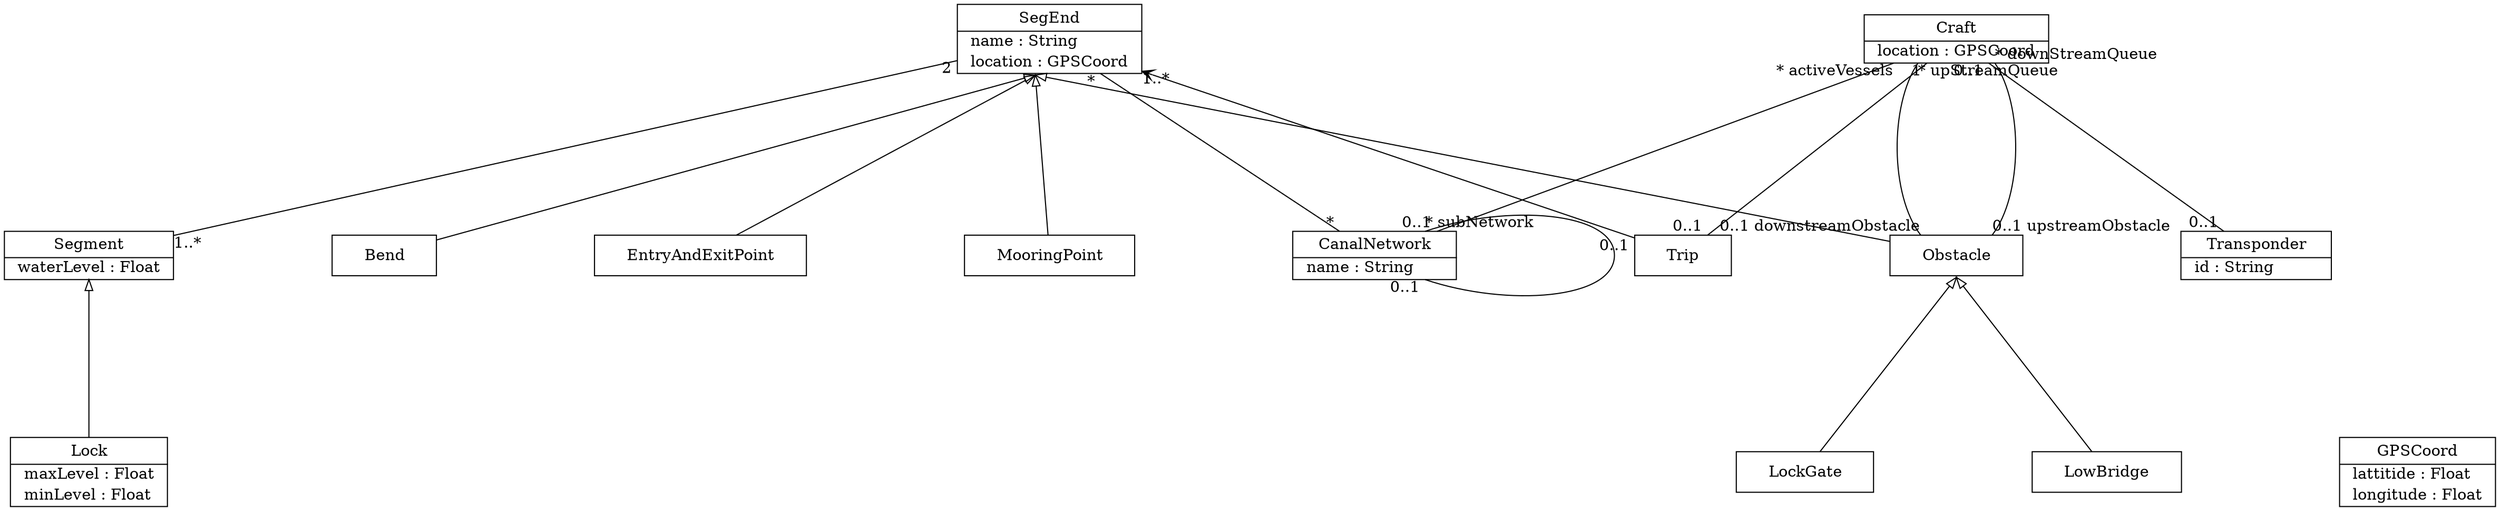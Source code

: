 // Code generated by Umple 1.33.0.6934.a386b0a58

digraph "IncreaseClassSep" {
  rankdir="BT"
  node [ratio="auto" shape=record margin=0; href="javascript:Action.selectClass(&quot;\N&quot;);"];
nodesep =2.0;ranksep =2.0;
  // Class: CanalNetwork
  "CanalNetwork" [shape=plaintext margin=0 label=<<table border="1" cellspacing="0" cellborder="0" cellpadding="2"><tr><td cellpadding="4">    CanalNetwork    </td></tr><hr/><tr><td align="left" href="" title="String name&#13;">  name : String  </td></tr></table>>,
   tooltip="class CanalNetwork
"];

  // Class: SegEnd
  "SegEnd" [shape=plaintext margin=0 label=<<table border="1" cellspacing="0" cellborder="0" cellpadding="2"><tr><td cellpadding="4">    SegEnd    </td></tr><hr/><tr><td align="left" href="" title="String name&#13;">  name : String  </td></tr><tr><td align="left" href="" title="GPSCoord location&#13;">  location : GPSCoord  </td></tr></table>>,
   tooltip="class SegEnd
"];

  // Class: Segment
  "Segment" [shape=plaintext margin=0 label=<<table border="1" cellspacing="0" cellborder="0" cellpadding="2"><tr><td cellpadding="4">    Segment    </td></tr><hr/><tr><td align="left" href="" title="Float waterLevel&#13;m above sea level&#13;">  waterLevel : Float  </td></tr></table>>,
   tooltip="class Segment
"];

  // Class: Lock
  "Lock" [shape=plaintext margin=0 label=<<table border="1" cellspacing="0" cellborder="0" cellpadding="2"><tr><td cellpadding="4">    Lock    </td></tr><hr/><tr><td align="left" href="" title="Float maxLevel&#13;">  maxLevel : Float  </td></tr><tr><td align="left" href="" title="Float minLevel&#13;">  minLevel : Float  </td></tr></table>>,
   tooltip="class Lock
"];
  "Lock" -> "Segment" [arrowhead="empty"; samehead="gen"];


  // Class: Bend
  "Bend" [shape=plaintext margin=0 label=<<table border="1" cellspacing="0" cellborder="0" cellpadding="10"><tr><td>    Bend    </td></tr></table>>,
   tooltip="class Bend
"];
  "Bend" -> "SegEnd" [arrowhead="empty"; samehead="gen"];


  // Class: EntryAndExitPoint
  "EntryAndExitPoint" [shape=plaintext margin=0 label=<<table border="1" cellspacing="0" cellborder="0" cellpadding="10"><tr><td>    EntryAndExitPoint    </td></tr></table>>,
   tooltip="class EntryAndExitPoint
"];
  "EntryAndExitPoint" -> "SegEnd" [arrowhead="empty"; samehead="gen"];


  // Class: MooringPoint
  "MooringPoint" [shape=plaintext margin=0 label=<<table border="1" cellspacing="0" cellborder="0" cellpadding="10"><tr><td>    MooringPoint    </td></tr></table>>,
   tooltip="class MooringPoint
"];
  "MooringPoint" -> "SegEnd" [arrowhead="empty"; samehead="gen"];


  // Class: Obstacle
  "Obstacle" [shape=plaintext margin=0 label=<<table border="1" cellspacing="0" cellborder="0" cellpadding="10"><tr><td>    Obstacle    </td></tr></table>>,
   tooltip="class Obstacle
"];
  "Obstacle" -> "SegEnd" [arrowhead="empty"; samehead="gen"];


  // Class: LowBridge
  "LowBridge" [shape=plaintext margin=0 label=<<table border="1" cellspacing="0" cellborder="0" cellpadding="10"><tr><td>    LowBridge    </td></tr></table>>,
   tooltip="class LowBridge
"];
  "LowBridge" -> "Obstacle" [arrowhead="empty"; samehead="gen"];


  // Class: LockGate
  "LockGate" [shape=plaintext margin=0 label=<<table border="1" cellspacing="0" cellborder="0" cellpadding="10"><tr><td>    LockGate    </td></tr></table>>,
   tooltip="class LockGate
"];
  "LockGate" -> "Obstacle" [arrowhead="empty"; samehead="gen"];


  // Class: Craft
  "Craft" [shape=plaintext margin=0 label=<<table border="1" cellspacing="0" cellborder="0" cellpadding="2"><tr><td cellpadding="4">    Craft    </td></tr><hr/><tr><td align="left" href="" title="GPSCoord location&#13;">  location : GPSCoord  </td></tr></table>>,
   tooltip="class Craft
"];

  // Class: Trip
  "Trip" [shape=plaintext margin=0 label=<<table border="1" cellspacing="0" cellborder="0" cellpadding="10"><tr><td>    Trip    </td></tr></table>>,
   tooltip="class Trip
"];

  // Class: Transponder
  "Transponder" [shape=plaintext margin=0 label=<<table border="1" cellspacing="0" cellborder="0" cellpadding="2"><tr><td cellpadding="4">    Transponder    </td></tr><hr/><tr><td align="left" href="" title="String id&#13;">  id : String  </td></tr></table>>,
   tooltip="class Transponder
"];

  // Class: GPSCoord
  "GPSCoord" [shape=plaintext margin=0 label=<<table border="1" cellspacing="0" cellborder="0" cellpadding="2"><tr><td cellpadding="4">    GPSCoord    </td></tr><hr/><tr><td align="left" href="" title="Float lattitide&#13;">  lattitide : Float  </td></tr><tr><td align="left" href="" title="Float longitude&#13;">  longitude : Float  </td></tr></table>>,
   tooltip="class GPSCoord
"];

  // All associations
  "CanalNetwork" -> "CanalNetwork" [dir="none", taillabel="0..1 ", headlabel="* subNetwork", tooltip="CanalNetwork 0..1  -- * subNetwork CanalNetwork

A CanalNetwork called subNetwork may have a CanalNetwork. It can have none or just 1. 

A CanalNetwork has some CanalNetworks called subNetwork. It can have none, and there is no upper bound defined.

" headtooltip="CanalNetwork 0..1  -- * subNetwork CanalNetwork

A CanalNetwork called subNetwork may have a CanalNetwork. It can have none or just 1. 

A CanalNetwork has some CanalNetworks called subNetwork. It can have none, and there is no upper bound defined.

" tailtooltip="CanalNetwork 0..1  -- * subNetwork CanalNetwork

A CanalNetwork called subNetwork may have a CanalNetwork. It can have none or just 1. 

A CanalNetwork has some CanalNetworks called subNetwork. It can have none, and there is no upper bound defined.

" tailurl="javascript:void()" headurl="javascript:void()" ];
  "CanalNetwork" -> "Craft" [dir="none", taillabel="0..1 ", headlabel="* activeVessels", tooltip="CanalNetwork 0..1  -- * activeVessels Craft

A Craft called activeVessels may have a CanalNetwork. It can have none or just 1. 

A CanalNetwork has some Crafts called activeVessels. It can have none, and there is no upper bound defined.

" headtooltip="CanalNetwork 0..1  -- * activeVessels Craft

A Craft called activeVessels may have a CanalNetwork. It can have none or just 1. 

A CanalNetwork has some Crafts called activeVessels. It can have none, and there is no upper bound defined.

" tailtooltip="CanalNetwork 0..1  -- * activeVessels Craft

A Craft called activeVessels may have a CanalNetwork. It can have none or just 1. 

A CanalNetwork has some Crafts called activeVessels. It can have none, and there is no upper bound defined.

" tailurl="javascript:void()" headurl="javascript:void()" ];
  "CanalNetwork" -> "SegEnd" [dir="none", taillabel="* ", headlabel="* ", tooltip="CanalNetwork *  -- *  SegEnd

A SegEnd has some CanalNetworks. It can have none, and there is no upper bound defined.

A CanalNetwork has some SegEnds. It can have none, and there is no upper bound defined.

" headtooltip="CanalNetwork *  -- *  SegEnd

A SegEnd has some CanalNetworks. It can have none, and there is no upper bound defined.

A CanalNetwork has some SegEnds. It can have none, and there is no upper bound defined.

" tailtooltip="CanalNetwork *  -- *  SegEnd

A SegEnd has some CanalNetworks. It can have none, and there is no upper bound defined.

A CanalNetwork has some SegEnds. It can have none, and there is no upper bound defined.

" tailurl="javascript:void()" headurl="javascript:void()" ];
  "Segment" -> "SegEnd" [dir="none", taillabel="1..* ", headlabel="2 ", tooltip="Segment 1..*  -- 2  SegEnd

A SegEnd has at least 1 Segment and can never have none. And there is no upper bound defined.

A Segment has 2 SegEnds. 
When a Segment is created, its 2 SegEnds must be assigned.

" headtooltip="Segment 1..*  -- 2  SegEnd

A SegEnd has at least 1 Segment and can never have none. And there is no upper bound defined.

A Segment has 2 SegEnds. 
When a Segment is created, its 2 SegEnds must be assigned.

" tailtooltip="Segment 1..*  -- 2  SegEnd

A SegEnd has at least 1 Segment and can never have none. And there is no upper bound defined.

A Segment has 2 SegEnds. 
When a Segment is created, its 2 SegEnds must be assigned.

" tailurl="javascript:void()" headurl="javascript:void()" ];
  "Obstacle" -> "Craft" [dir="none", taillabel="0..1 downstreamObstacle", headlabel="* upStreamQueue", tooltip="Obstacle 0..1 downstreamObstacle -- * upStreamQueue Craft

A Craft called upStreamQueue may have an Obstacle called downstreamObstacle. It can have none or just 1. 

An Obstacle called downstreamObstacle has some Crafts called upStreamQueue. It can have none, and there is no upper bound defined.

" headtooltip="Obstacle 0..1 downstreamObstacle -- * upStreamQueue Craft

A Craft called upStreamQueue may have an Obstacle called downstreamObstacle. It can have none or just 1. 

An Obstacle called downstreamObstacle has some Crafts called upStreamQueue. It can have none, and there is no upper bound defined.

" tailtooltip="Obstacle 0..1 downstreamObstacle -- * upStreamQueue Craft

A Craft called upStreamQueue may have an Obstacle called downstreamObstacle. It can have none or just 1. 

An Obstacle called downstreamObstacle has some Crafts called upStreamQueue. It can have none, and there is no upper bound defined.

" tailurl="javascript:void()" headurl="javascript:void()" ];
  "Obstacle" -> "Craft" [dir="none", taillabel="0..1 upstreamObstacle", headlabel="* downStreamQueue", tooltip="Obstacle 0..1 upstreamObstacle -- * downStreamQueue Craft

A Craft called downStreamQueue may have an Obstacle called upstreamObstacle. It can have none or just 1. 

An Obstacle called upstreamObstacle has some Crafts called downStreamQueue. It can have none, and there is no upper bound defined.

" headtooltip="Obstacle 0..1 upstreamObstacle -- * downStreamQueue Craft

A Craft called downStreamQueue may have an Obstacle called upstreamObstacle. It can have none or just 1. 

An Obstacle called upstreamObstacle has some Crafts called downStreamQueue. It can have none, and there is no upper bound defined.

" tailtooltip="Obstacle 0..1 upstreamObstacle -- * downStreamQueue Craft

A Craft called downStreamQueue may have an Obstacle called upstreamObstacle. It can have none or just 1. 

An Obstacle called upstreamObstacle has some Crafts called downStreamQueue. It can have none, and there is no upper bound defined.

" tailurl="javascript:void()" headurl="javascript:void()" ];
  "Trip" -> "SegEnd" [dir="forward", arrowhead="open", taillabel="0..1 ", headlabel="1..* ", tooltip="Trip 0..1  -> 1..*  SegEnd

A SegEnd may have a Trip. It can have none or just 1. 

A Trip has at least 1 SegEnd and can never have none. And there is no upper bound defined.

" headtooltip="Trip 0..1  -> 1..*  SegEnd

A SegEnd may have a Trip. It can have none or just 1. 

A Trip has at least 1 SegEnd and can never have none. And there is no upper bound defined.

" tailtooltip="Trip 0..1  -> 1..*  SegEnd

A SegEnd may have a Trip. It can have none or just 1. 

A Trip has at least 1 SegEnd and can never have none. And there is no upper bound defined.

" tailurl="javascript:void()" headurl="javascript:void()" ];
  "Trip" -> "Craft" [dir="none", taillabel="0..1 ", headlabel="1 ", tooltip="Trip 0..1  -- 1  Craft

A Craft may have a Trip. It can have none or just 1. 

A Trip has A Craft. It must always have exactly, one, and can never have none. And there is an upper bound of at most one Craft.

" headtooltip="Trip 0..1  -- 1  Craft

A Craft may have a Trip. It can have none or just 1. 

A Trip has A Craft. It must always have exactly, one, and can never have none. And there is an upper bound of at most one Craft.

" tailtooltip="Trip 0..1  -- 1  Craft

A Craft may have a Trip. It can have none or just 1. 

A Trip has A Craft. It must always have exactly, one, and can never have none. And there is an upper bound of at most one Craft.

" tailurl="javascript:void()" headurl="javascript:void()" ];
  "Transponder" -> "Craft" [dir="none", taillabel="0..1 ", headlabel="0..1 ", tooltip="Transponder 0..1  -- 0..1  Craft

A Craft may have a Transponder. It can have none or just 1. 

A Transponder may have a Craft. It can have none or just 1. 

" headtooltip="Transponder 0..1  -- 0..1  Craft

A Craft may have a Transponder. It can have none or just 1. 

A Transponder may have a Craft. It can have none or just 1. 

" tailtooltip="Transponder 0..1  -- 0..1  Craft

A Craft may have a Transponder. It can have none or just 1. 

A Transponder may have a Craft. It can have none or just 1. 

" tailurl="javascript:void()" headurl="javascript:void()" ];
}
